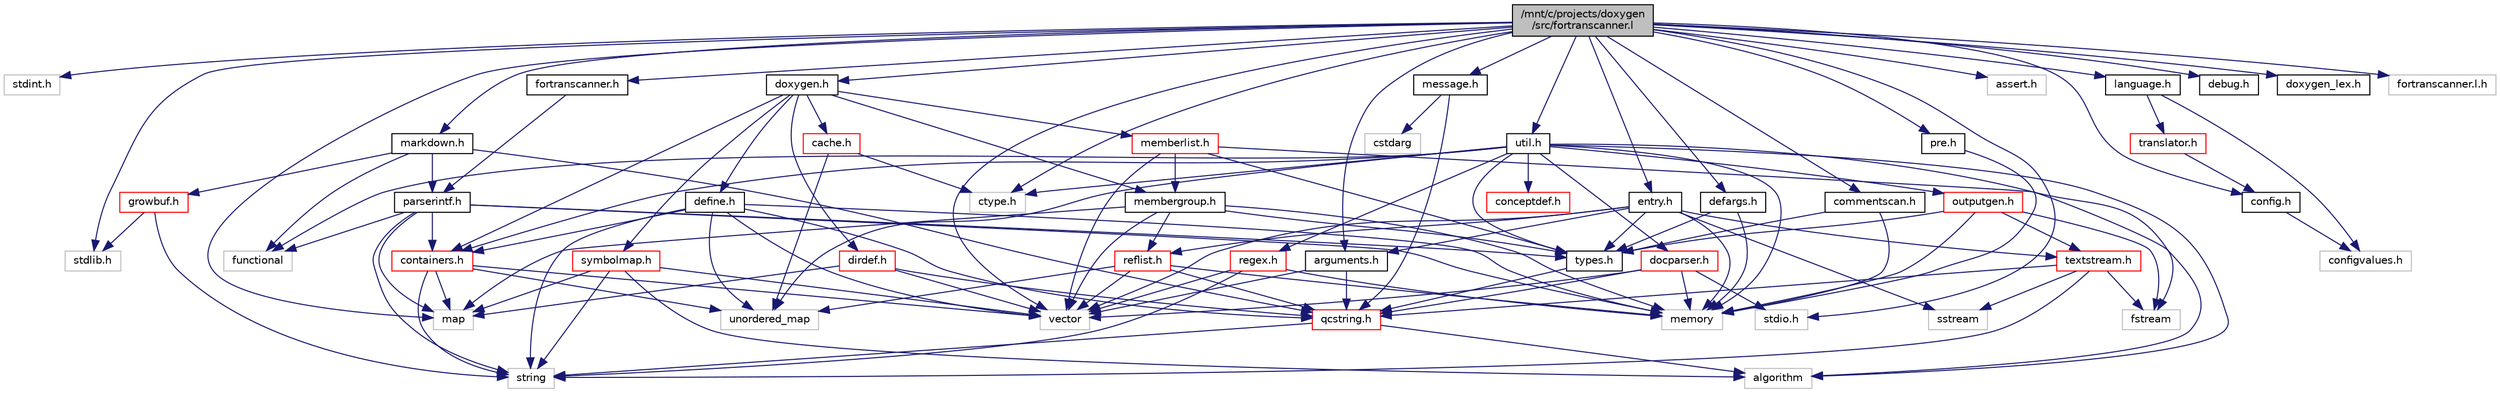 digraph "/mnt/c/projects/doxygen/src/fortranscanner.l"
{
 // LATEX_PDF_SIZE
  edge [fontname="Helvetica",fontsize="10",labelfontname="Helvetica",labelfontsize="10"];
  node [fontname="Helvetica",fontsize="10",shape=record];
  Node1 [label="/mnt/c/projects/doxygen\l/src/fortranscanner.l",height=0.2,width=0.4,color="black", fillcolor="grey75", style="filled", fontcolor="black",tooltip=" "];
  Node1 -> Node2 [color="midnightblue",fontsize="10",style="solid"];
  Node2 [label="stdint.h",height=0.2,width=0.4,color="grey75", fillcolor="white", style="filled",tooltip=" "];
  Node1 -> Node3 [color="midnightblue",fontsize="10",style="solid"];
  Node3 [label="map",height=0.2,width=0.4,color="grey75", fillcolor="white", style="filled",tooltip=" "];
  Node1 -> Node4 [color="midnightblue",fontsize="10",style="solid"];
  Node4 [label="vector",height=0.2,width=0.4,color="grey75", fillcolor="white", style="filled",tooltip=" "];
  Node1 -> Node5 [color="midnightblue",fontsize="10",style="solid"];
  Node5 [label="stdio.h",height=0.2,width=0.4,color="grey75", fillcolor="white", style="filled",tooltip=" "];
  Node1 -> Node6 [color="midnightblue",fontsize="10",style="solid"];
  Node6 [label="stdlib.h",height=0.2,width=0.4,color="grey75", fillcolor="white", style="filled",tooltip=" "];
  Node1 -> Node7 [color="midnightblue",fontsize="10",style="solid"];
  Node7 [label="assert.h",height=0.2,width=0.4,color="grey75", fillcolor="white", style="filled",tooltip=" "];
  Node1 -> Node8 [color="midnightblue",fontsize="10",style="solid"];
  Node8 [label="ctype.h",height=0.2,width=0.4,color="grey75", fillcolor="white", style="filled",tooltip=" "];
  Node1 -> Node9 [color="midnightblue",fontsize="10",style="solid"];
  Node9 [label="fortranscanner.h",height=0.2,width=0.4,color="black", fillcolor="white", style="filled",URL="$fortranscanner_8h.html",tooltip=" "];
  Node9 -> Node10 [color="midnightblue",fontsize="10",style="solid"];
  Node10 [label="parserintf.h",height=0.2,width=0.4,color="black", fillcolor="white", style="filled",URL="$parserintf_8h.html",tooltip=" "];
  Node10 -> Node11 [color="midnightblue",fontsize="10",style="solid"];
  Node11 [label="functional",height=0.2,width=0.4,color="grey75", fillcolor="white", style="filled",tooltip=" "];
  Node10 -> Node12 [color="midnightblue",fontsize="10",style="solid"];
  Node12 [label="memory",height=0.2,width=0.4,color="grey75", fillcolor="white", style="filled",tooltip=" "];
  Node10 -> Node3 [color="midnightblue",fontsize="10",style="solid"];
  Node10 -> Node13 [color="midnightblue",fontsize="10",style="solid"];
  Node13 [label="string",height=0.2,width=0.4,color="grey75", fillcolor="white", style="filled",tooltip=" "];
  Node10 -> Node14 [color="midnightblue",fontsize="10",style="solid"];
  Node14 [label="types.h",height=0.2,width=0.4,color="black", fillcolor="white", style="filled",URL="$types_8h.html",tooltip="This file contains a number of basic enums and types."];
  Node14 -> Node15 [color="midnightblue",fontsize="10",style="solid"];
  Node15 [label="qcstring.h",height=0.2,width=0.4,color="red", fillcolor="white", style="filled",URL="$qcstring_8h.html",tooltip=" "];
  Node15 -> Node13 [color="midnightblue",fontsize="10",style="solid"];
  Node15 -> Node16 [color="midnightblue",fontsize="10",style="solid"];
  Node16 [label="algorithm",height=0.2,width=0.4,color="grey75", fillcolor="white", style="filled",tooltip=" "];
  Node10 -> Node24 [color="midnightblue",fontsize="10",style="solid"];
  Node24 [label="containers.h",height=0.2,width=0.4,color="red", fillcolor="white", style="filled",URL="$containers_8h.html",tooltip=" "];
  Node24 -> Node4 [color="midnightblue",fontsize="10",style="solid"];
  Node24 -> Node13 [color="midnightblue",fontsize="10",style="solid"];
  Node24 -> Node3 [color="midnightblue",fontsize="10",style="solid"];
  Node24 -> Node27 [color="midnightblue",fontsize="10",style="solid"];
  Node27 [label="unordered_map",height=0.2,width=0.4,color="grey75", fillcolor="white", style="filled",tooltip=" "];
  Node1 -> Node29 [color="midnightblue",fontsize="10",style="solid"];
  Node29 [label="entry.h",height=0.2,width=0.4,color="black", fillcolor="white", style="filled",URL="$entry_8h.html",tooltip=" "];
  Node29 -> Node4 [color="midnightblue",fontsize="10",style="solid"];
  Node29 -> Node12 [color="midnightblue",fontsize="10",style="solid"];
  Node29 -> Node30 [color="midnightblue",fontsize="10",style="solid"];
  Node30 [label="sstream",height=0.2,width=0.4,color="grey75", fillcolor="white", style="filled",tooltip=" "];
  Node29 -> Node14 [color="midnightblue",fontsize="10",style="solid"];
  Node29 -> Node31 [color="midnightblue",fontsize="10",style="solid"];
  Node31 [label="arguments.h",height=0.2,width=0.4,color="black", fillcolor="white", style="filled",URL="$arguments_8h.html",tooltip=" "];
  Node31 -> Node4 [color="midnightblue",fontsize="10",style="solid"];
  Node31 -> Node15 [color="midnightblue",fontsize="10",style="solid"];
  Node29 -> Node32 [color="midnightblue",fontsize="10",style="solid"];
  Node32 [label="reflist.h",height=0.2,width=0.4,color="red", fillcolor="white", style="filled",URL="$reflist_8h.html",tooltip=" "];
  Node32 -> Node4 [color="midnightblue",fontsize="10",style="solid"];
  Node32 -> Node27 [color="midnightblue",fontsize="10",style="solid"];
  Node32 -> Node12 [color="midnightblue",fontsize="10",style="solid"];
  Node32 -> Node15 [color="midnightblue",fontsize="10",style="solid"];
  Node29 -> Node34 [color="midnightblue",fontsize="10",style="solid"];
  Node34 [label="textstream.h",height=0.2,width=0.4,color="red", fillcolor="white", style="filled",URL="$textstream_8h.html",tooltip=" "];
  Node34 -> Node13 [color="midnightblue",fontsize="10",style="solid"];
  Node34 -> Node30 [color="midnightblue",fontsize="10",style="solid"];
  Node34 -> Node36 [color="midnightblue",fontsize="10",style="solid"];
  Node36 [label="fstream",height=0.2,width=0.4,color="grey75", fillcolor="white", style="filled",tooltip=" "];
  Node34 -> Node15 [color="midnightblue",fontsize="10",style="solid"];
  Node1 -> Node38 [color="midnightblue",fontsize="10",style="solid"];
  Node38 [label="message.h",height=0.2,width=0.4,color="black", fillcolor="white", style="filled",URL="$message_8h.html",tooltip=" "];
  Node38 -> Node39 [color="midnightblue",fontsize="10",style="solid"];
  Node39 [label="cstdarg",height=0.2,width=0.4,color="grey75", fillcolor="white", style="filled",tooltip=" "];
  Node38 -> Node15 [color="midnightblue",fontsize="10",style="solid"];
  Node1 -> Node40 [color="midnightblue",fontsize="10",style="solid"];
  Node40 [label="config.h",height=0.2,width=0.4,color="black", fillcolor="white", style="filled",URL="$config_8h.html",tooltip=" "];
  Node40 -> Node41 [color="midnightblue",fontsize="10",style="solid"];
  Node41 [label="configvalues.h",height=0.2,width=0.4,color="grey75", fillcolor="white", style="filled",tooltip=" "];
  Node1 -> Node42 [color="midnightblue",fontsize="10",style="solid"];
  Node42 [label="doxygen.h",height=0.2,width=0.4,color="black", fillcolor="white", style="filled",URL="$doxygen_8h.html",tooltip=" "];
  Node42 -> Node24 [color="midnightblue",fontsize="10",style="solid"];
  Node42 -> Node43 [color="midnightblue",fontsize="10",style="solid"];
  Node43 [label="membergroup.h",height=0.2,width=0.4,color="black", fillcolor="white", style="filled",URL="$membergroup_8h.html",tooltip=" "];
  Node43 -> Node4 [color="midnightblue",fontsize="10",style="solid"];
  Node43 -> Node3 [color="midnightblue",fontsize="10",style="solid"];
  Node43 -> Node12 [color="midnightblue",fontsize="10",style="solid"];
  Node43 -> Node14 [color="midnightblue",fontsize="10",style="solid"];
  Node43 -> Node32 [color="midnightblue",fontsize="10",style="solid"];
  Node42 -> Node44 [color="midnightblue",fontsize="10",style="solid"];
  Node44 [label="dirdef.h",height=0.2,width=0.4,color="red", fillcolor="white", style="filled",URL="$dirdef_8h.html",tooltip=" "];
  Node44 -> Node4 [color="midnightblue",fontsize="10",style="solid"];
  Node44 -> Node3 [color="midnightblue",fontsize="10",style="solid"];
  Node44 -> Node15 [color="midnightblue",fontsize="10",style="solid"];
  Node42 -> Node46 [color="midnightblue",fontsize="10",style="solid"];
  Node46 [label="memberlist.h",height=0.2,width=0.4,color="red", fillcolor="white", style="filled",URL="$memberlist_8h.html",tooltip=" "];
  Node46 -> Node4 [color="midnightblue",fontsize="10",style="solid"];
  Node46 -> Node16 [color="midnightblue",fontsize="10",style="solid"];
  Node46 -> Node14 [color="midnightblue",fontsize="10",style="solid"];
  Node46 -> Node43 [color="midnightblue",fontsize="10",style="solid"];
  Node42 -> Node50 [color="midnightblue",fontsize="10",style="solid"];
  Node50 [label="define.h",height=0.2,width=0.4,color="black", fillcolor="white", style="filled",URL="$define_8h.html",tooltip=" "];
  Node50 -> Node4 [color="midnightblue",fontsize="10",style="solid"];
  Node50 -> Node12 [color="midnightblue",fontsize="10",style="solid"];
  Node50 -> Node13 [color="midnightblue",fontsize="10",style="solid"];
  Node50 -> Node27 [color="midnightblue",fontsize="10",style="solid"];
  Node50 -> Node15 [color="midnightblue",fontsize="10",style="solid"];
  Node50 -> Node24 [color="midnightblue",fontsize="10",style="solid"];
  Node42 -> Node51 [color="midnightblue",fontsize="10",style="solid"];
  Node51 [label="cache.h",height=0.2,width=0.4,color="red", fillcolor="white", style="filled",URL="$cache_8h.html",tooltip=" "];
  Node51 -> Node27 [color="midnightblue",fontsize="10",style="solid"];
  Node51 -> Node8 [color="midnightblue",fontsize="10",style="solid"];
  Node42 -> Node54 [color="midnightblue",fontsize="10",style="solid"];
  Node54 [label="symbolmap.h",height=0.2,width=0.4,color="red", fillcolor="white", style="filled",URL="$symbolmap_8h.html",tooltip=" "];
  Node54 -> Node16 [color="midnightblue",fontsize="10",style="solid"];
  Node54 -> Node3 [color="midnightblue",fontsize="10",style="solid"];
  Node54 -> Node4 [color="midnightblue",fontsize="10",style="solid"];
  Node54 -> Node13 [color="midnightblue",fontsize="10",style="solid"];
  Node1 -> Node56 [color="midnightblue",fontsize="10",style="solid"];
  Node56 [label="util.h",height=0.2,width=0.4,color="black", fillcolor="white", style="filled",URL="$util_8h.html",tooltip="A bunch of utility functions."];
  Node56 -> Node12 [color="midnightblue",fontsize="10",style="solid"];
  Node56 -> Node27 [color="midnightblue",fontsize="10",style="solid"];
  Node56 -> Node16 [color="midnightblue",fontsize="10",style="solid"];
  Node56 -> Node11 [color="midnightblue",fontsize="10",style="solid"];
  Node56 -> Node36 [color="midnightblue",fontsize="10",style="solid"];
  Node56 -> Node8 [color="midnightblue",fontsize="10",style="solid"];
  Node56 -> Node14 [color="midnightblue",fontsize="10",style="solid"];
  Node56 -> Node57 [color="midnightblue",fontsize="10",style="solid"];
  Node57 [label="docparser.h",height=0.2,width=0.4,color="red", fillcolor="white", style="filled",URL="$docparser_8h.html",tooltip=" "];
  Node57 -> Node5 [color="midnightblue",fontsize="10",style="solid"];
  Node57 -> Node4 [color="midnightblue",fontsize="10",style="solid"];
  Node57 -> Node12 [color="midnightblue",fontsize="10",style="solid"];
  Node57 -> Node15 [color="midnightblue",fontsize="10",style="solid"];
  Node56 -> Node24 [color="midnightblue",fontsize="10",style="solid"];
  Node56 -> Node60 [color="midnightblue",fontsize="10",style="solid"];
  Node60 [label="outputgen.h",height=0.2,width=0.4,color="red", fillcolor="white", style="filled",URL="$outputgen_8h.html",tooltip=" "];
  Node60 -> Node12 [color="midnightblue",fontsize="10",style="solid"];
  Node60 -> Node36 [color="midnightblue",fontsize="10",style="solid"];
  Node60 -> Node14 [color="midnightblue",fontsize="10",style="solid"];
  Node60 -> Node34 [color="midnightblue",fontsize="10",style="solid"];
  Node56 -> Node63 [color="midnightblue",fontsize="10",style="solid"];
  Node63 [label="regex.h",height=0.2,width=0.4,color="red", fillcolor="white", style="filled",URL="$regex_8h.html",tooltip=" "];
  Node63 -> Node12 [color="midnightblue",fontsize="10",style="solid"];
  Node63 -> Node13 [color="midnightblue",fontsize="10",style="solid"];
  Node63 -> Node4 [color="midnightblue",fontsize="10",style="solid"];
  Node56 -> Node65 [color="midnightblue",fontsize="10",style="solid"];
  Node65 [label="conceptdef.h",height=0.2,width=0.4,color="red", fillcolor="white", style="filled",URL="$conceptdef_8h.html",tooltip=" "];
  Node1 -> Node67 [color="midnightblue",fontsize="10",style="solid"];
  Node67 [label="defargs.h",height=0.2,width=0.4,color="black", fillcolor="white", style="filled",URL="$defargs_8h.html",tooltip=" "];
  Node67 -> Node14 [color="midnightblue",fontsize="10",style="solid"];
  Node67 -> Node12 [color="midnightblue",fontsize="10",style="solid"];
  Node1 -> Node68 [color="midnightblue",fontsize="10",style="solid"];
  Node68 [label="language.h",height=0.2,width=0.4,color="black", fillcolor="white", style="filled",URL="$language_8h.html",tooltip=" "];
  Node68 -> Node69 [color="midnightblue",fontsize="10",style="solid"];
  Node69 [label="translator.h",height=0.2,width=0.4,color="red", fillcolor="white", style="filled",URL="$translator_8h.html",tooltip=" "];
  Node69 -> Node40 [color="midnightblue",fontsize="10",style="solid"];
  Node68 -> Node41 [color="midnightblue",fontsize="10",style="solid"];
  Node1 -> Node70 [color="midnightblue",fontsize="10",style="solid"];
  Node70 [label="commentscan.h",height=0.2,width=0.4,color="black", fillcolor="white", style="filled",URL="$commentscan_8h.html",tooltip="Interface for the comment block scanner."];
  Node70 -> Node12 [color="midnightblue",fontsize="10",style="solid"];
  Node70 -> Node14 [color="midnightblue",fontsize="10",style="solid"];
  Node1 -> Node71 [color="midnightblue",fontsize="10",style="solid"];
  Node71 [label="pre.h",height=0.2,width=0.4,color="black", fillcolor="white", style="filled",URL="$pre_8h.html",tooltip=" "];
  Node71 -> Node12 [color="midnightblue",fontsize="10",style="solid"];
  Node1 -> Node31 [color="midnightblue",fontsize="10",style="solid"];
  Node1 -> Node72 [color="midnightblue",fontsize="10",style="solid"];
  Node72 [label="debug.h",height=0.2,width=0.4,color="black", fillcolor="white", style="filled",URL="$debug_8h.html",tooltip=" "];
  Node1 -> Node73 [color="midnightblue",fontsize="10",style="solid"];
  Node73 [label="markdown.h",height=0.2,width=0.4,color="black", fillcolor="white", style="filled",URL="$markdown_8h.html",tooltip=" "];
  Node73 -> Node11 [color="midnightblue",fontsize="10",style="solid"];
  Node73 -> Node15 [color="midnightblue",fontsize="10",style="solid"];
  Node73 -> Node10 [color="midnightblue",fontsize="10",style="solid"];
  Node73 -> Node74 [color="midnightblue",fontsize="10",style="solid"];
  Node74 [label="growbuf.h",height=0.2,width=0.4,color="red", fillcolor="white", style="filled",URL="$growbuf_8h.html",tooltip=" "];
  Node74 -> Node6 [color="midnightblue",fontsize="10",style="solid"];
  Node74 -> Node13 [color="midnightblue",fontsize="10",style="solid"];
  Node1 -> Node76 [color="midnightblue",fontsize="10",style="solid"];
  Node76 [label="doxygen_lex.h",height=0.2,width=0.4,color="black", fillcolor="white", style="filled",URL="$doxygen__lex_8h.html",tooltip=" "];
  Node1 -> Node77 [color="midnightblue",fontsize="10",style="solid"];
  Node77 [label="fortranscanner.l.h",height=0.2,width=0.4,color="grey75", fillcolor="white", style="filled",tooltip=" "];
}
